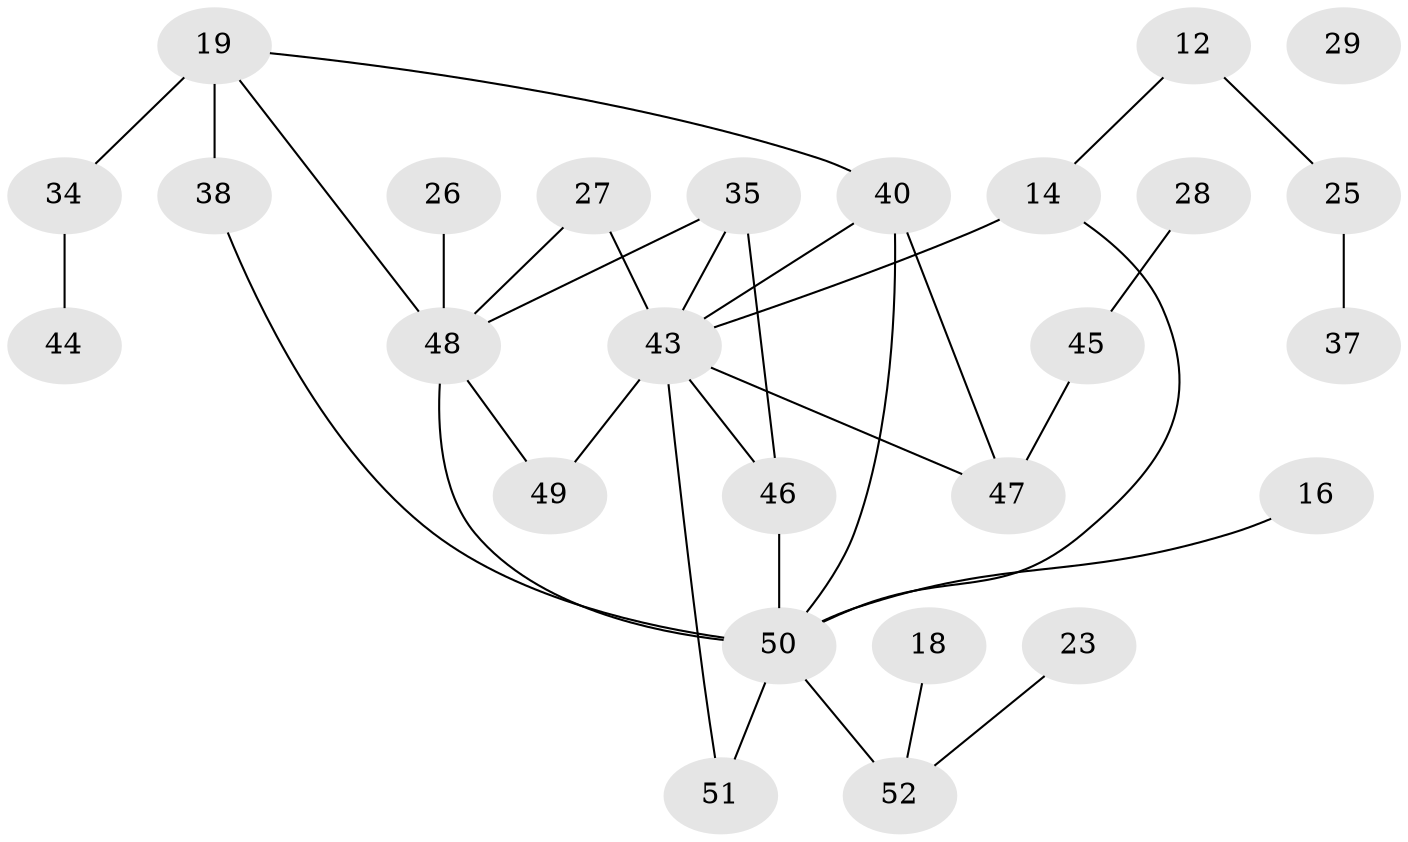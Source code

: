 // original degree distribution, {2: 0.28846153846153844, 3: 0.28846153846153844, 5: 0.07692307692307693, 4: 0.11538461538461539, 1: 0.17307692307692307, 0: 0.019230769230769232, 6: 0.038461538461538464}
// Generated by graph-tools (version 1.1) at 2025/39/03/09/25 04:39:43]
// undirected, 26 vertices, 34 edges
graph export_dot {
graph [start="1"]
  node [color=gray90,style=filled];
  12;
  14 [super="+9"];
  16;
  18;
  19;
  23;
  25;
  26;
  27;
  28;
  29;
  34 [super="+2"];
  35 [super="+7"];
  37;
  38 [super="+8"];
  40 [super="+39"];
  43 [super="+24+41"];
  44;
  45;
  46 [super="+42"];
  47;
  48 [super="+10+17"];
  49 [super="+11"];
  50 [super="+32+30+33+36"];
  51;
  52 [super="+1"];
  12 -- 25;
  12 -- 14;
  14 -- 43 [weight=2];
  14 -- 50;
  16 -- 50;
  18 -- 52;
  19 -- 38 [weight=2];
  19 -- 40;
  19 -- 34;
  19 -- 48;
  23 -- 52;
  25 -- 37;
  26 -- 48 [weight=2];
  27 -- 48;
  27 -- 43;
  28 -- 45;
  34 -- 44;
  35 -- 46 [weight=2];
  35 -- 48;
  35 -- 43 [weight=2];
  38 -- 50;
  40 -- 43;
  40 -- 50;
  40 -- 47;
  43 -- 49 [weight=2];
  43 -- 46;
  43 -- 51;
  43 -- 47;
  45 -- 47;
  46 -- 50 [weight=2];
  48 -- 49 [weight=2];
  48 -- 50 [weight=2];
  50 -- 51;
  50 -- 52 [weight=2];
}

